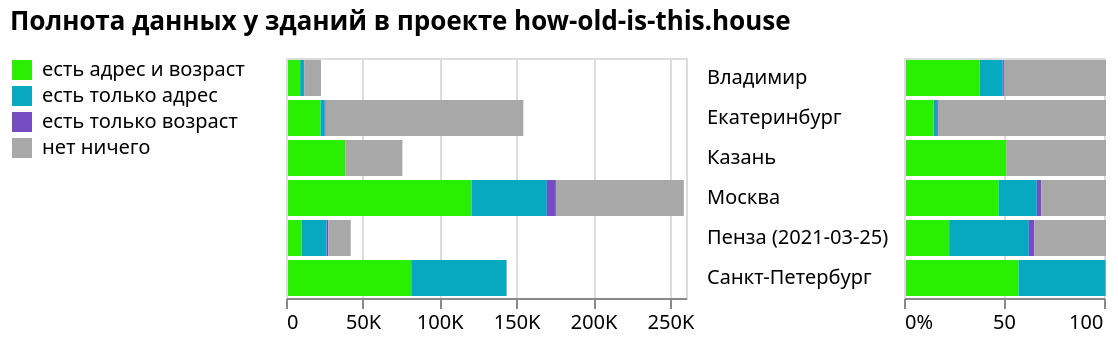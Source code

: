 {
  "$schema": "https://vega.github.io/schema/vega-lite/v5.json",
  "title": {
    "text": "Полнота данных у зданий в проекте how-old-is-this.house",
    "offset": 10,
    "align": "left",
    "anchor": "start"
  },
  "data": {
    "values": [
      {
        "city": "Пенза (2021-03-25)",
        "category": "есть адрес и возраст",
        "value": 8803
      },
      {
        "city": "Пенза (2021-03-25)",
        "category": "есть только адрес",
        "value": 16253
      },
      {
        "city": "Пенза (2021-03-25)",
        "category": "есть только возраст",
        "value": 1113
      },
      {
        "city": "Пенза (2021-03-25)",
        "category": "нет ничего",
        "value": 14612
      },
      {
        "city": "Владимир",
        "category": "есть адрес и возраст",
        "value": 7904
      },
      {
        "city": "Владимир",
        "category": "есть только адрес",
        "value": 2454
      },
      {
        "city": "Владимир",
        "category": "есть только возраст",
        "value": 134
      },
      {
        "city": "Владимир",
        "category": "нет ничего",
        "value": 10938
      },
      {
        "city": "Екатеринбург",
        "category": "есть адрес и возраст",
        "value": 21135
      },
      {
        "city": "Екатеринбург",
        "category": "есть только адрес",
        "value": 2752
      },
      {
        "city": "Екатеринбург",
        "category": "есть только возраст",
        "value": 587
      },
      {
        "city": "Екатеринбург",
        "category": "нет ничего",
        "value": 128486
      },
      {
        "city": "Казань",
        "category": "есть адрес и возраст",
        "value": 37147
      },
      {
        "city": "Казань",
        "category": "есть только адрес",
        "value": 32
      },
      {
        "city": "Казань",
        "category": "есть только возраст",
        "value": 43
      },
      {
        "city": "Казань",
        "category": "нет ничего",
        "value": 37124
      },
      {
        "city": "Москва",
        "category": "есть адрес и возраст",
        "value": 119261
      },
      {
        "city": "Москва",
        "category": "есть только адрес",
        "value": 48993
      },
      {
        "city": "Москва",
        "category": "есть только возраст",
        "value": 5875
      },
      {
        "city": "Москва",
        "category": "нет ничего",
        "value": 83148
      },
      {
        "city": "Санкт-Петербург",
        "category": "есть адрес и возраст",
        "value": 80099
      },
      {
        "city": "Санкт-Петербург",
        "category": "есть только адрес",
        "value": 61936
      },
      {
        "city": "Санкт-Петербург",
        "category": "есть только возраст",
        "value": 66
      },
      {
        "city": "Санкт-Петербург",
        "category": "нет ничего",
        "value": 251
      }
    ]
  },
  "hconcat": [
    {
      "width": 200,
      "mark": {
        "type": "bar",
        "xOffset": 1
      },
      "encoding": {
        "x": {
          "aggregate": "sum",
          "field": "value",
          "axis": {
            "title": null,
            "labelExpr": "round(datum.value / 1000) + (datum.value > 0 ? 'K' : '')"
          }
        },
        "y": {
          "field": "city",
          "axis": {
            "title": null,
            "orient": "right",
            "tickSize": 0,
            "labelPadding": 10,
            "domain": false
          },
          "sort": {
            "field": "city"
          }
        },
        "color": {
          "field": "category",
          "scale": {
            "domain": [
              "есть адрес и возраст",
              "есть только адрес",
              "есть только возраст",
              "нет ничего"
            ],
            "range": ["#2BEF00", "#07A9C1", "#764CC2", "#A8A8A8"]
          },
          "legend": {
            "title": null,
            "orient": "left"
          }
        }
      }
    },
    {
      "width": 100,
      "mark": {
        "type": "bar",
        "xOffset": 1
      },
      "encoding": {
        "x": {
          "aggregate": "sum",
          "field": "value",
          "stack": "normalize",
          "axis": {
            "title": null,
            "labelExpr": "datum.value * 100 + (datum.value === 0 ? '%' : '')"
          }
        },
        "y": {
          "field": "city",
          "axis": null,
          "sort": {
            "field": "city"
          }
        },
        "color": {
          "field": "category",
          "scale": {
            "domain": [
              "есть адрес и возраст",
              "есть только адрес",
              "есть только возраст",
              "нет ничего"
            ],
            "range": ["#2BEF00", "#07A9C1", "#764CC2", "#A8A8A8"]
          },
          "legend": {
            "title": null,
            "orient": "left"
          }
        }
      }
    }
  ],
  "spacing": 5
}
